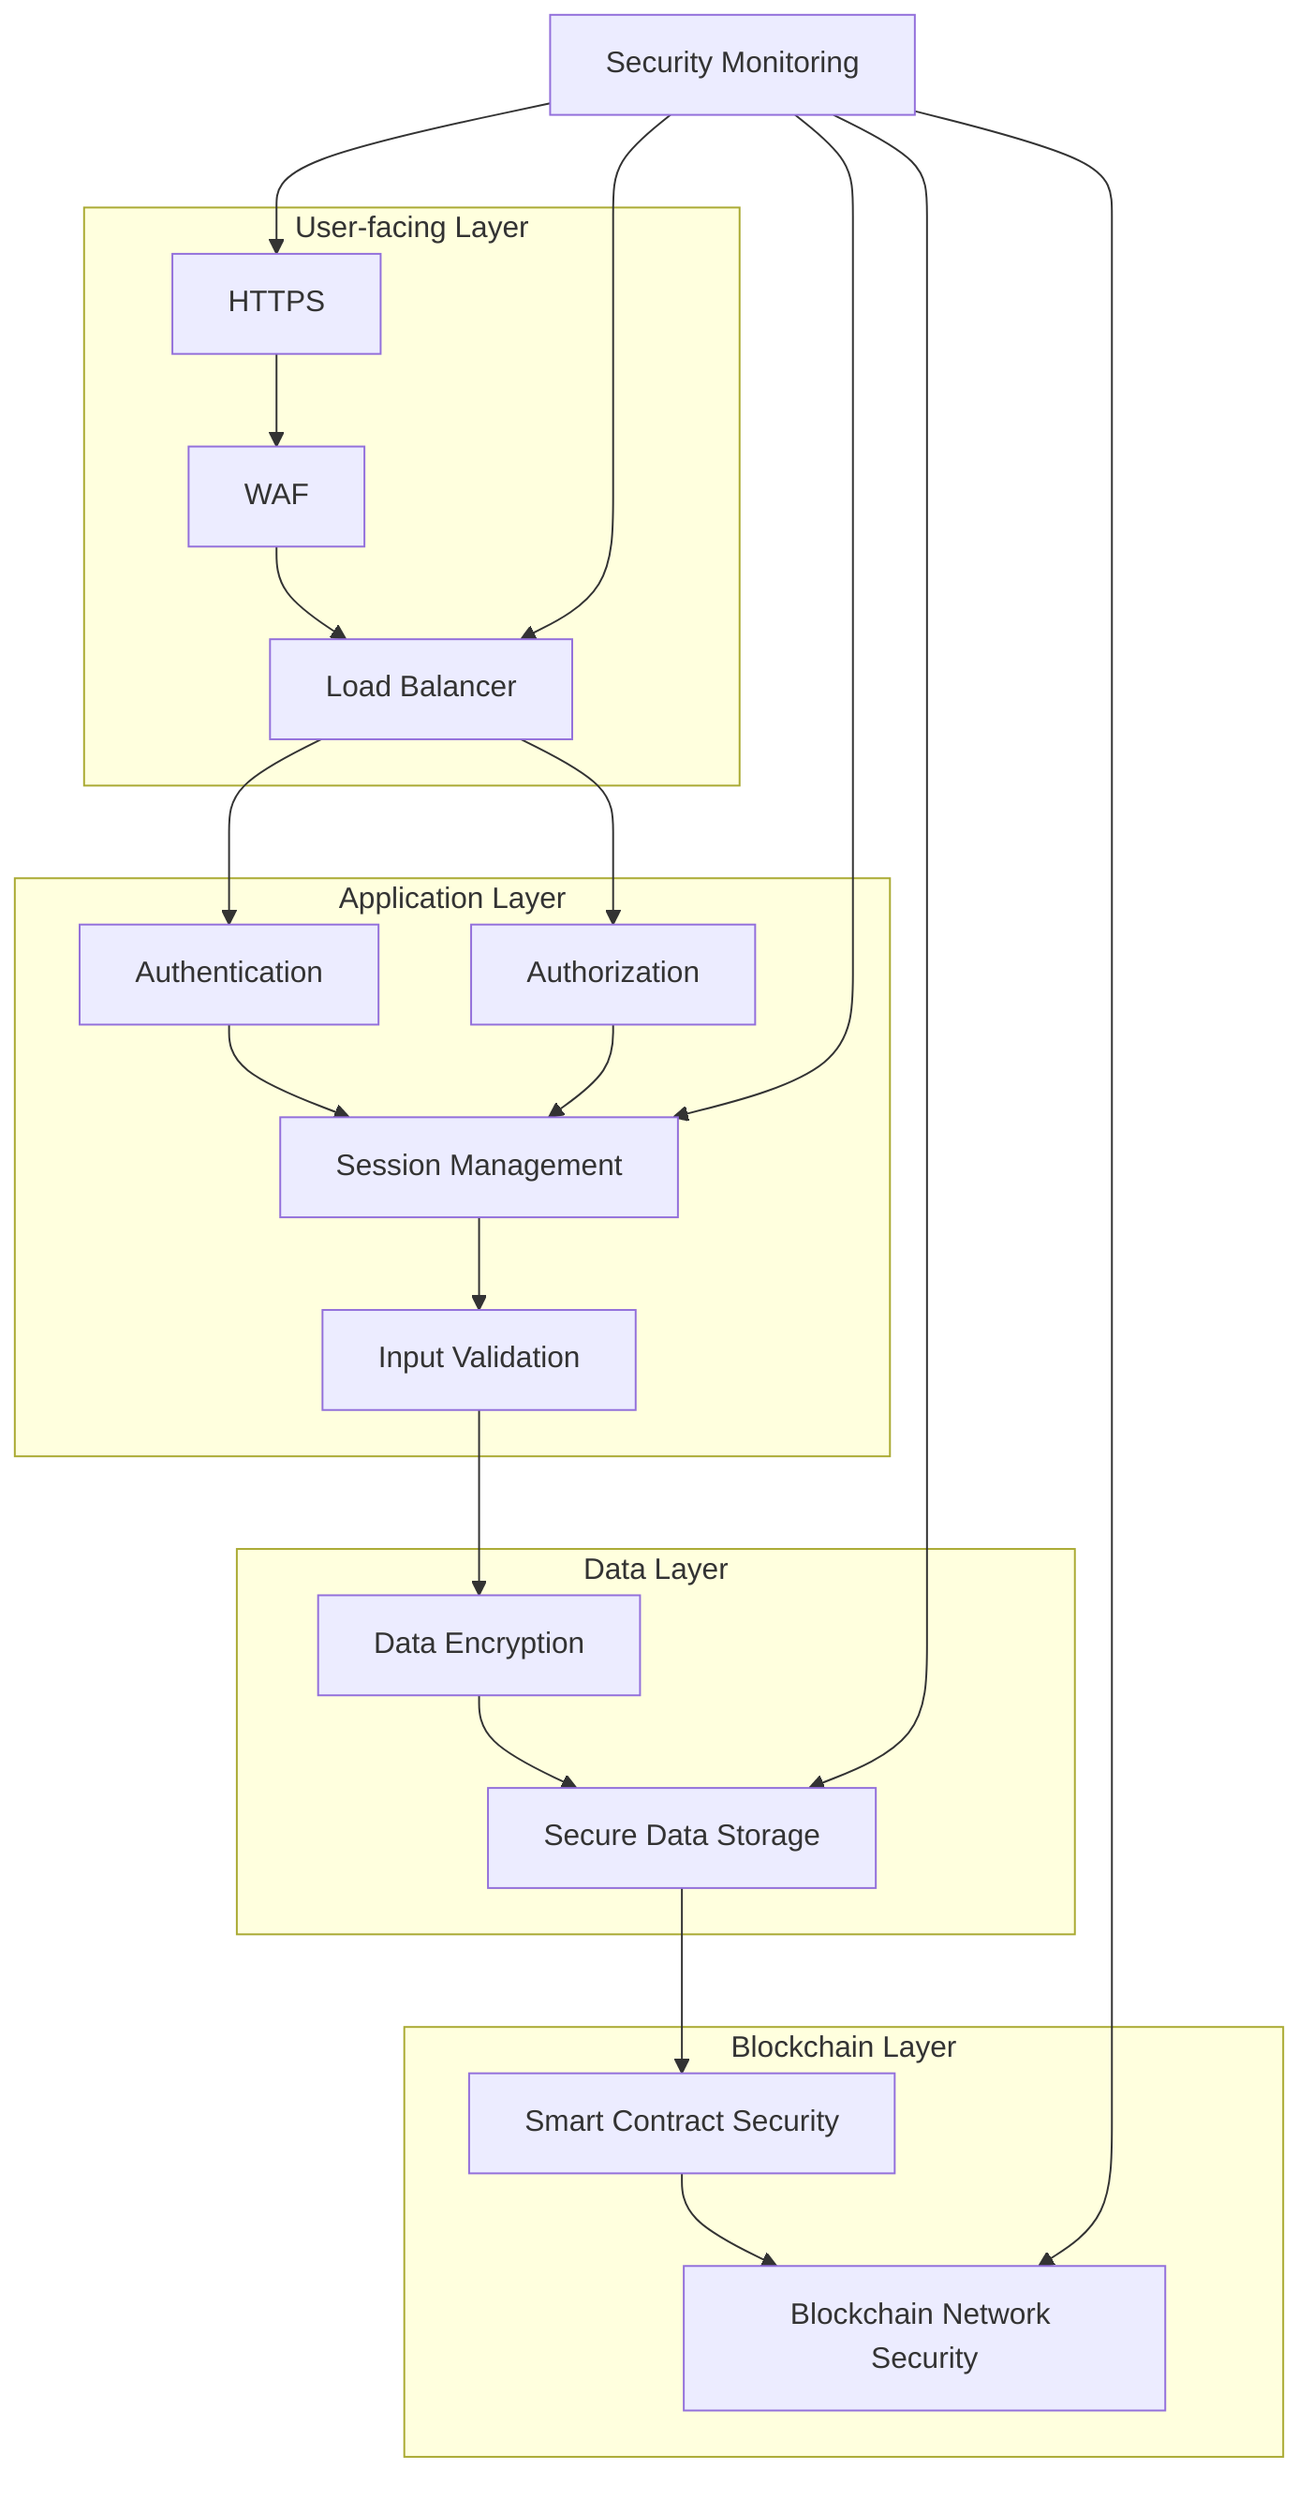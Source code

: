 graph TD
    subgraph "User-facing Layer"
        A[HTTPS] --> B[WAF]
        B --> C[Load Balancer]
    end
    subgraph "Application Layer"
        C --> D[Authentication]
        C --> E[Authorization]
        D --> F[Session Management]
        E --> F
        F --> G[Input Validation]
    end
    subgraph "Data Layer"
        G --> H[Data Encryption]
        H --> I[Secure Data Storage]
    end
    subgraph "Blockchain Layer"
        I --> J[Smart Contract Security]
        J --> K[Blockchain Network Security]
    end
    L[Security Monitoring] --> A
    L --> C
    L --> F
    L --> I
    L --> K
